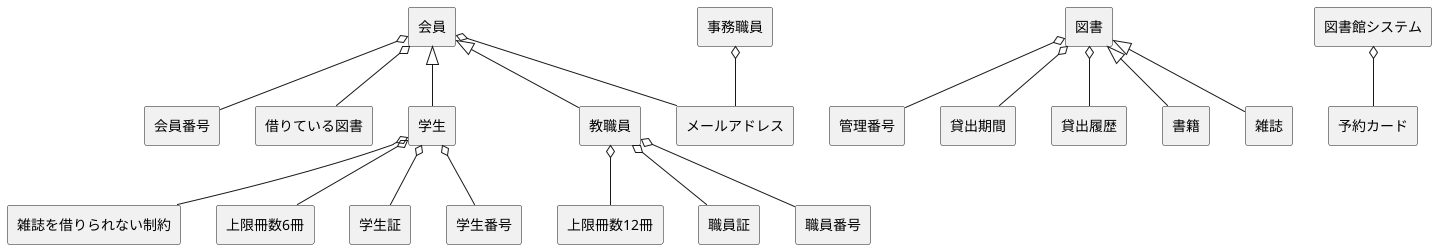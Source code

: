 @startuml 大原情報科学大学・図書館システムドメインモデル図
skinparam componentStyle rectangle
[会員] o-- [会員番号]
[会員] o-- [借りている図書]
[会員] o-- [メールアドレス]
[会員] <|-- [学生]
[会員] <|-- [教職員]

[学生] o-- [雑誌を借りられない制約]
[学生] o-- [上限冊数6冊]
[学生] o-- [学生証]
[学生] o-- [学生番号]

[教職員] o-- [上限冊数12冊]
[教職員] o-- [職員証]
[教職員] o-- [職員番号]

[事務職員] o-- [メールアドレス]

[図書] o-- [管理番号]
[図書] o-- [貸出期間]
[図書] o-- [貸出履歴]
[図書] <|-- [書籍]
[図書] <|-- [雑誌]

[図書館システム] o-- [予約カード]

@enduml